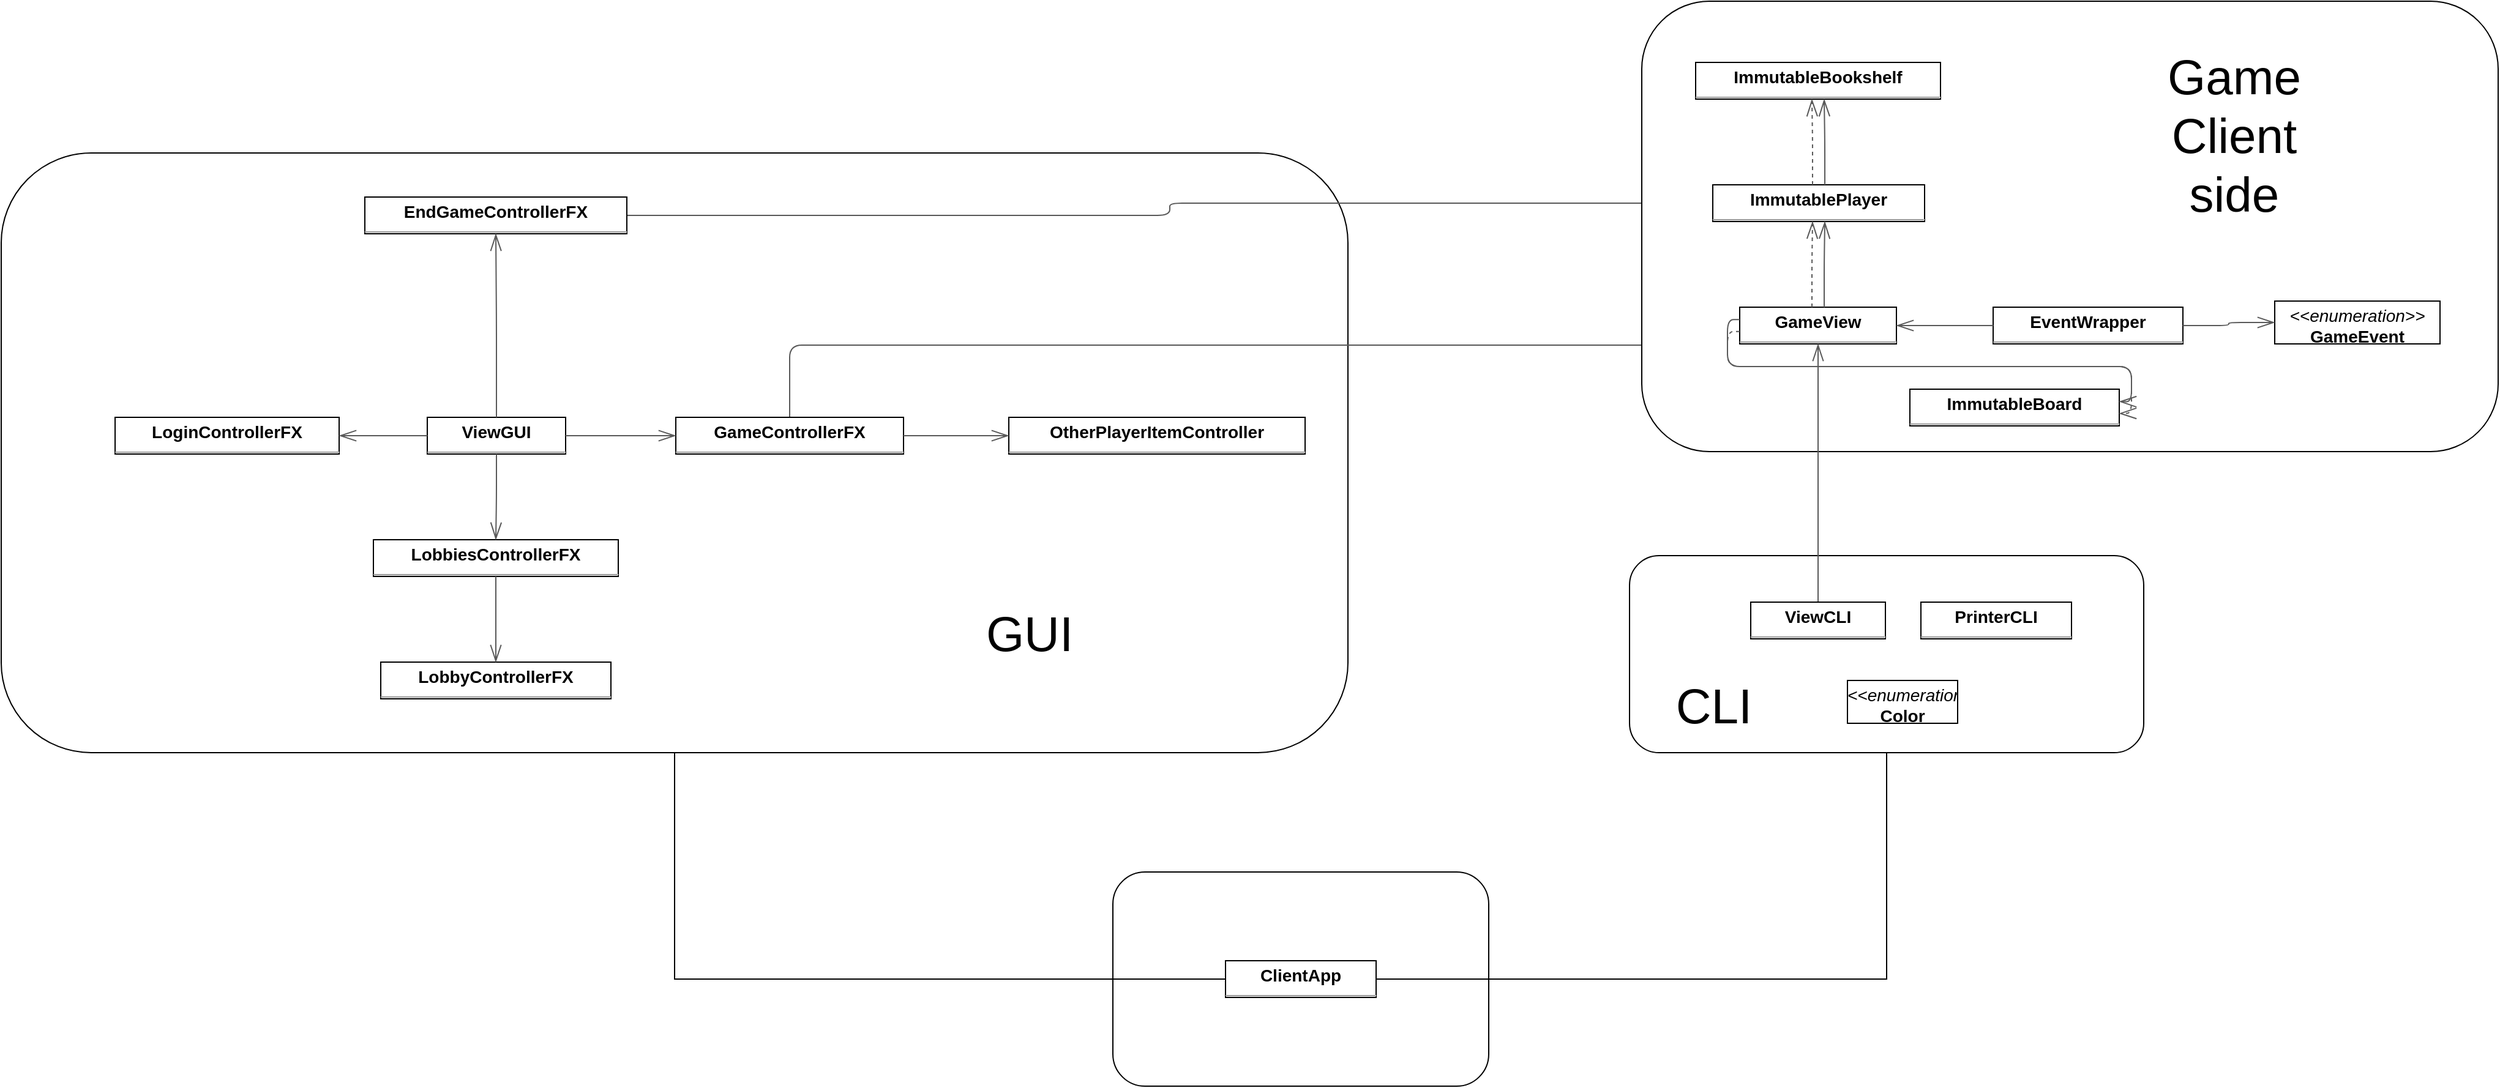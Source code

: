 <mxfile version="20.3.0" type="device"><diagram id="ODkxiYim9BCH5Vkv9fcI" name="Page-1"><mxGraphModel dx="2251" dy="1625" grid="1" gridSize="10" guides="1" tooltips="1" connect="1" arrows="1" fold="1" page="0" pageScale="1" pageWidth="1654" pageHeight="1169" background="none" math="0" shadow="0"><root><mxCell id="0"/><mxCell id="1" parent="0"/><mxCell id="4lUby1Y4CO5WxTeNWBcG-12" value="" style="rounded=1;whiteSpace=wrap;html=1;fontSize=40;" parent="1" vertex="1"><mxGeometry x="638" y="527.5" width="307" height="175" as="geometry"/></mxCell><mxCell id="4lUby1Y4CO5WxTeNWBcG-4" value="" style="rounded=1;whiteSpace=wrap;html=1;" parent="1" vertex="1"><mxGeometry x="-270" y="-60" width="1100" height="490" as="geometry"/></mxCell><mxCell id="4lUby1Y4CO5WxTeNWBcG-7" style="edgeStyle=orthogonalEdgeStyle;rounded=0;orthogonalLoop=1;jettySize=auto;html=1;fontSize=40;endArrow=none;endFill=0;" parent="1" source="node15" target="4lUby1Y4CO5WxTeNWBcG-4" edge="1"><mxGeometry relative="1" as="geometry"><Array as="points"><mxPoint x="280" y="615"/></Array></mxGeometry></mxCell><mxCell id="4lUby1Y4CO5WxTeNWBcG-8" style="edgeStyle=orthogonalEdgeStyle;rounded=0;orthogonalLoop=1;jettySize=auto;html=1;fontSize=40;endArrow=none;endFill=0;" parent="1" source="node15" target="4lUby1Y4CO5WxTeNWBcG-2" edge="1"><mxGeometry relative="1" as="geometry"/></mxCell><mxCell id="node15" value="&lt;p style=&quot;margin:0px;margin-top:4px;text-align:center;&quot;&gt;&lt;b&gt;ClientApp&lt;/b&gt;&lt;/p&gt;&lt;hr size=&quot;1&quot;/&gt;" style="verticalAlign=top;align=left;overflow=fill;fontSize=14;fontFamily=Helvetica;html=1;rounded=0;shadow=0;comic=0;labelBackgroundColor=none;strokeWidth=1;" parent="1" vertex="1"><mxGeometry x="730" y="600" width="123" height="30" as="geometry"/></mxCell><mxCell id="edge10" value="" style="html=1;rounded=1;edgeStyle=orthogonalEdgeStyle;dashed=0;startArrow=diamondThinstartSize=12;endArrow=openThin;endSize=12;strokeColor=#595959;exitX=1.000;exitY=0.500;exitDx=0;exitDy=0;entryX=0.000;entryY=0.500;entryDx=0;entryDy=0;" parent="1" source="node5" target="node12" edge="1"><mxGeometry width="50" height="50" relative="1" as="geometry"><Array as="points"/></mxGeometry></mxCell><mxCell id="edge5" value="" style="html=1;rounded=1;edgeStyle=orthogonalEdgeStyle;dashed=0;startArrow=diamondThinstartSize=12;endArrow=openThin;endSize=12;strokeColor=#595959;exitX=0.500;exitY=0.001;exitDx=0;exitDy=0;entryX=0.000;entryY=0.738;entryDx=0;entryDy=0;" parent="1" source="node3" target="node9" edge="1"><mxGeometry width="50" height="50" relative="1" as="geometry"><Array as="points"><mxPoint x="374" y="97"/></Array></mxGeometry></mxCell><mxCell id="4lUby1Y4CO5WxTeNWBcG-3" value="" style="group" parent="1" vertex="1" connectable="0"><mxGeometry x="1060" y="-134" width="709.5" height="564" as="geometry"/></mxCell><mxCell id="4lUby1Y4CO5WxTeNWBcG-2" value="" style="rounded=1;whiteSpace=wrap;html=1;" parent="4lUby1Y4CO5WxTeNWBcG-3" vertex="1"><mxGeometry y="403" width="420" height="161" as="geometry"/></mxCell><mxCell id="4lUby1Y4CO5WxTeNWBcG-10" value="" style="rounded=1;whiteSpace=wrap;html=1;fontSize=40;" parent="4lUby1Y4CO5WxTeNWBcG-3" vertex="1"><mxGeometry x="10" y="-50" width="699.5" height="368" as="geometry"/></mxCell><mxCell id="node14" value="&lt;p style=&quot;margin:0px;margin-top:4px;text-align:center;&quot;&gt;&lt;b&gt;EventWrapper&lt;/b&gt;&lt;/p&gt;&lt;hr size=&quot;1&quot;/&gt;" style="verticalAlign=top;align=left;overflow=fill;fontSize=14;fontFamily=Helvetica;html=1;rounded=0;shadow=0;comic=0;labelBackgroundColor=none;strokeWidth=1;" parent="4lUby1Y4CO5WxTeNWBcG-3" vertex="1"><mxGeometry x="297" y="200" width="155" height="30" as="geometry"/></mxCell><mxCell id="node13" value="&lt;p style=&quot;margin:0px;margin-top:4px;text-align:center;&quot;&gt;&lt;i&gt;&amp;lt;&amp;lt;enumeration&amp;gt;&amp;gt;&lt;/i&gt;&lt;br/&gt;&lt;b&gt;GameEvent&lt;/b&gt;&lt;/p&gt;&lt;hr size=&quot;1&quot;/&gt;" style="verticalAlign=top;align=left;overflow=fill;fontSize=14;fontFamily=Helvetica;html=1;rounded=0;shadow=0;comic=0;labelBackgroundColor=none;strokeWidth=1;" parent="4lUby1Y4CO5WxTeNWBcG-3" vertex="1"><mxGeometry x="527" y="195" width="135" height="35" as="geometry"/></mxCell><mxCell id="node9" value="&lt;p style=&quot;margin:0px;margin-top:4px;text-align:center;&quot;&gt;&lt;b&gt;GameView&lt;/b&gt;&lt;/p&gt;&lt;hr size=&quot;1&quot;/&gt;" style="verticalAlign=top;align=left;overflow=fill;fontSize=14;fontFamily=Helvetica;html=1;rounded=0;shadow=0;comic=0;labelBackgroundColor=none;strokeWidth=1;" parent="4lUby1Y4CO5WxTeNWBcG-3" vertex="1"><mxGeometry x="90" y="200" width="128" height="30" as="geometry"/></mxCell><mxCell id="node11" value="&lt;p style=&quot;margin:0px;margin-top:4px;text-align:center;&quot;&gt;&lt;b&gt;ImmutableBookshelf&lt;/b&gt;&lt;/p&gt;&lt;hr size=&quot;1&quot;/&gt;" style="verticalAlign=top;align=left;overflow=fill;fontSize=14;fontFamily=Helvetica;html=1;rounded=0;shadow=0;comic=0;labelBackgroundColor=none;strokeWidth=1;" parent="4lUby1Y4CO5WxTeNWBcG-3" vertex="1"><mxGeometry x="54" width="200" height="30" as="geometry"/></mxCell><mxCell id="node12" value="&lt;p style=&quot;margin:0px;margin-top:4px;text-align:center;&quot;&gt;&lt;b&gt;ImmutablePlayer&lt;/b&gt;&lt;/p&gt;&lt;hr size=&quot;1&quot;/&gt;" style="verticalAlign=top;align=left;overflow=fill;fontSize=14;fontFamily=Helvetica;html=1;rounded=0;shadow=0;comic=0;labelBackgroundColor=none;strokeWidth=1;" parent="4lUby1Y4CO5WxTeNWBcG-3" vertex="1"><mxGeometry x="68" y="100" width="173" height="30" as="geometry"/></mxCell><mxCell id="edge14" value="" style="html=1;rounded=1;edgeStyle=orthogonalEdgeStyle;dashed=0;startArrow=diamondThinstartSize=12;endArrow=openThin;endSize=12;strokeColor=#595959;exitX=1.000;exitY=0.500;exitDx=0;exitDy=0;entryX=0.000;entryY=0.500;entryDx=0;entryDy=0;" parent="4lUby1Y4CO5WxTeNWBcG-3" source="node14" target="node13" edge="1"><mxGeometry width="50" height="50" relative="1" as="geometry"><Array as="points"/></mxGeometry></mxCell><mxCell id="edge13" value="" style="html=1;rounded=1;edgeStyle=orthogonalEdgeStyle;dashed=0;startArrow=diamondThinstartSize=12;endArrow=openThin;endSize=12;strokeColor=#595959;exitX=0.000;exitY=0.500;exitDx=0;exitDy=0;entryX=1.000;entryY=0.500;entryDx=0;entryDy=0;" parent="4lUby1Y4CO5WxTeNWBcG-3" source="node14" target="node9" edge="1"><mxGeometry width="50" height="50" relative="1" as="geometry"><Array as="points"/></mxGeometry></mxCell><mxCell id="edge8" value="" style="html=1;rounded=1;edgeStyle=orthogonalEdgeStyle;dashed=1;startArrow=none;endArrow=openThin;endSize=12;strokeColor=#595959;exitX=0.461;exitY=0.001;exitDx=0;exitDy=0;entryX=0.471;entryY=0.999;entryDx=0;entryDy=0;" parent="4lUby1Y4CO5WxTeNWBcG-3" source="node9" target="node12" edge="1"><mxGeometry width="50" height="50" relative="1" as="geometry"><Array as="points"/></mxGeometry></mxCell><mxCell id="edge9" value="" style="html=1;rounded=1;edgeStyle=orthogonalEdgeStyle;dashed=0;startArrow=diamondThinstartSize=12;endArrow=openThin;endSize=12;strokeColor=#595959;exitX=0.539;exitY=0.001;exitDx=0;exitDy=0;entryX=0.529;entryY=1.001;entryDx=0;entryDy=0;" parent="4lUby1Y4CO5WxTeNWBcG-3" source="node9" target="node12" edge="1"><mxGeometry width="50" height="50" relative="1" as="geometry"><Array as="points"/></mxGeometry></mxCell><mxCell id="edge11" value="" style="html=1;rounded=1;edgeStyle=orthogonalEdgeStyle;dashed=1;startArrow=none;endArrow=openThin;endSize=12;strokeColor=#595959;exitX=0.471;exitY=0.001;exitDx=0;exitDy=0;entryX=0.475;entryY=0.999;entryDx=0;entryDy=0;" parent="4lUby1Y4CO5WxTeNWBcG-3" source="node12" target="node11" edge="1"><mxGeometry width="50" height="50" relative="1" as="geometry"><Array as="points"/></mxGeometry></mxCell><mxCell id="edge12" value="" style="html=1;rounded=1;edgeStyle=orthogonalEdgeStyle;dashed=0;startArrow=diamondThinstartSize=12;endArrow=openThin;endSize=12;strokeColor=#595959;exitX=0.529;exitY=0.001;exitDx=0;exitDy=0;entryX=0.525;entryY=1.001;entryDx=0;entryDy=0;" parent="4lUby1Y4CO5WxTeNWBcG-3" source="node12" target="node11" edge="1"><mxGeometry width="50" height="50" relative="1" as="geometry"><Array as="points"/></mxGeometry></mxCell><mxCell id="edge4" value="" style="html=1;rounded=1;edgeStyle=orthogonalEdgeStyle;dashed=0;startArrow=diamondThinstartSize=12;endArrow=openThin;endSize=12;strokeColor=#595959;exitX=0.500;exitY=0.001;exitDx=0;exitDy=0;entryX=0.500;entryY=1.001;entryDx=0;entryDy=0;" parent="4lUby1Y4CO5WxTeNWBcG-3" source="node6" target="node9" edge="1"><mxGeometry width="50" height="50" relative="1" as="geometry"><Array as="points"/></mxGeometry></mxCell><mxCell id="node7" value="&lt;p style=&quot;margin:0px;margin-top:4px;text-align:center;&quot;&gt;&lt;i&gt;&amp;lt;&amp;lt;enumeration&amp;gt;&amp;gt;&lt;/i&gt;&lt;br/&gt;&lt;b&gt;Color&lt;/b&gt;&lt;/p&gt;&lt;hr size=&quot;1&quot;/&gt;" style="verticalAlign=top;align=left;overflow=fill;fontSize=14;fontFamily=Helvetica;html=1;rounded=0;shadow=0;comic=0;labelBackgroundColor=none;strokeWidth=1;" parent="4lUby1Y4CO5WxTeNWBcG-3" vertex="1"><mxGeometry x="178" y="505" width="90" height="35" as="geometry"/></mxCell><mxCell id="node6" value="&lt;p style=&quot;margin:0px;margin-top:4px;text-align:center;&quot;&gt;&lt;b&gt;ViewCLI&lt;/b&gt;&lt;/p&gt;&lt;hr size=&quot;1&quot;/&gt;" style="verticalAlign=top;align=left;overflow=fill;fontSize=14;fontFamily=Helvetica;html=1;rounded=0;shadow=0;comic=0;labelBackgroundColor=none;strokeWidth=1;" parent="4lUby1Y4CO5WxTeNWBcG-3" vertex="1"><mxGeometry x="99" y="441" width="110" height="30" as="geometry"/></mxCell><mxCell id="node8" value="&lt;p style=&quot;margin:0px;margin-top:4px;text-align:center;&quot;&gt;&lt;b&gt;PrinterCLI&lt;/b&gt;&lt;/p&gt;&lt;hr size=&quot;1&quot;/&gt;" style="verticalAlign=top;align=left;overflow=fill;fontSize=14;fontFamily=Helvetica;html=1;rounded=0;shadow=0;comic=0;labelBackgroundColor=none;strokeWidth=1;" parent="4lUby1Y4CO5WxTeNWBcG-3" vertex="1"><mxGeometry x="238" y="441" width="123" height="30" as="geometry"/></mxCell><mxCell id="4lUby1Y4CO5WxTeNWBcG-6" value="CLI" style="text;html=1;strokeColor=none;fillColor=none;align=center;verticalAlign=middle;whiteSpace=wrap;rounded=0;fontSize=40;" parent="4lUby1Y4CO5WxTeNWBcG-3" vertex="1"><mxGeometry x="39" y="510" width="60" height="30" as="geometry"/></mxCell><mxCell id="4lUby1Y4CO5WxTeNWBcG-13" value="&lt;font style=&quot;font-size: 40px;&quot;&gt;Game &lt;br&gt;Client side&lt;/font&gt;" style="text;html=1;strokeColor=none;fillColor=none;align=center;verticalAlign=middle;whiteSpace=wrap;rounded=0;fontSize=40;" parent="4lUby1Y4CO5WxTeNWBcG-3" vertex="1"><mxGeometry x="400" y="44" width="188" height="30" as="geometry"/></mxCell><mxCell id="node10" value="&lt;p style=&quot;margin:0px;margin-top:4px;text-align:center;&quot;&gt;&lt;b&gt;ImmutableBoard&lt;/b&gt;&lt;/p&gt;&lt;hr size=&quot;1&quot;/&gt;" style="verticalAlign=top;align=left;overflow=fill;fontSize=14;fontFamily=Helvetica;html=1;rounded=0;shadow=0;comic=0;labelBackgroundColor=none;strokeWidth=1;" parent="4lUby1Y4CO5WxTeNWBcG-3" vertex="1"><mxGeometry x="229" y="267" width="171" height="30" as="geometry"/></mxCell><mxCell id="edge6" value="" style="html=1;rounded=1;edgeStyle=orthogonalEdgeStyle;dashed=1;startArrow=none;endArrow=openThin;endSize=12;strokeColor=#595959;exitX=0.000;exitY=0.661;exitDx=0;exitDy=0;entryX=1.000;entryY=0.661;entryDx=0;entryDy=0;" parent="4lUby1Y4CO5WxTeNWBcG-3" source="node9" target="node10" edge="1"><mxGeometry width="50" height="50" relative="1" as="geometry"><Array as="points"/></mxGeometry></mxCell><mxCell id="edge7" value="" style="html=1;rounded=1;edgeStyle=orthogonalEdgeStyle;dashed=0;startArrow=diamondThinstartSize=12;endArrow=openThin;endSize=12;strokeColor=#595959;exitX=0.000;exitY=0.339;exitDx=0;exitDy=0;entryX=1.000;entryY=0.339;entryDx=0;entryDy=0;" parent="4lUby1Y4CO5WxTeNWBcG-3" source="node9" target="node10" edge="1"><mxGeometry width="50" height="50" relative="1" as="geometry"><Array as="points"/></mxGeometry></mxCell><mxCell id="node5" value="&lt;p style=&quot;margin:0px;margin-top:4px;text-align:center;&quot;&gt;&lt;b&gt;EndGameControllerFX&lt;/b&gt;&lt;/p&gt;&lt;hr size=&quot;1&quot;/&gt;" style="verticalAlign=top;align=left;overflow=fill;fontSize=14;fontFamily=Helvetica;html=1;rounded=0;shadow=0;comic=0;labelBackgroundColor=none;strokeWidth=1;" parent="1" vertex="1"><mxGeometry x="27" y="-24" width="214" height="30" as="geometry"/></mxCell><mxCell id="node3" value="&lt;p style=&quot;margin:0px;margin-top:4px;text-align:center;&quot;&gt;&lt;b&gt;GameControllerFX&lt;/b&gt;&lt;/p&gt;&lt;hr size=&quot;1&quot;/&gt;" style="verticalAlign=top;align=left;overflow=fill;fontSize=14;fontFamily=Helvetica;html=1;rounded=0;shadow=0;comic=0;labelBackgroundColor=none;strokeWidth=1;" parent="1" vertex="1"><mxGeometry x="281" y="156" width="186" height="30" as="geometry"/></mxCell><mxCell id="node16" value="&lt;p style=&quot;margin:0px;margin-top:4px;text-align:center;&quot;&gt;&lt;b&gt;LobbiesControllerFX&lt;/b&gt;&lt;/p&gt;&lt;hr size=&quot;1&quot;/&gt;" style="verticalAlign=top;align=left;overflow=fill;fontSize=14;fontFamily=Helvetica;html=1;rounded=0;shadow=0;comic=0;labelBackgroundColor=none;strokeWidth=1;" parent="1" vertex="1"><mxGeometry x="34" y="256" width="200" height="30" as="geometry"/></mxCell><mxCell id="node1" value="&lt;p style=&quot;margin:0px;margin-top:4px;text-align:center;&quot;&gt;&lt;b&gt;LobbyControllerFX&lt;/b&gt;&lt;/p&gt;&lt;hr size=&quot;1&quot;/&gt;" style="verticalAlign=top;align=left;overflow=fill;fontSize=14;fontFamily=Helvetica;html=1;rounded=0;shadow=0;comic=0;labelBackgroundColor=none;strokeWidth=1;" parent="1" vertex="1"><mxGeometry x="40" y="356" width="188" height="30" as="geometry"/></mxCell><mxCell id="node4" value="&lt;p style=&quot;margin:0px;margin-top:4px;text-align:center;&quot;&gt;&lt;b&gt;LoginControllerFX&lt;/b&gt;&lt;/p&gt;&lt;hr size=&quot;1&quot;/&gt;" style="verticalAlign=top;align=left;overflow=fill;fontSize=14;fontFamily=Helvetica;html=1;rounded=0;shadow=0;comic=0;labelBackgroundColor=none;strokeWidth=1;" parent="1" vertex="1"><mxGeometry x="-177" y="156" width="183" height="30" as="geometry"/></mxCell><mxCell id="node0" value="&lt;p style=&quot;margin:0px;margin-top:4px;text-align:center;&quot;&gt;&lt;b&gt;OtherPlayerItemController&lt;/b&gt;&lt;/p&gt;&lt;hr size=&quot;1&quot;/&gt;" style="verticalAlign=top;align=left;overflow=fill;fontSize=14;fontFamily=Helvetica;html=1;rounded=0;shadow=0;comic=0;labelBackgroundColor=none;strokeWidth=1;" parent="1" vertex="1"><mxGeometry x="553" y="156" width="242" height="30" as="geometry"/></mxCell><mxCell id="node2" value="&lt;p style=&quot;margin:0px;margin-top:4px;text-align:center;&quot;&gt;&lt;b&gt;ViewGUI&lt;/b&gt;&lt;/p&gt;&lt;hr size=&quot;1&quot;/&gt;" style="verticalAlign=top;align=left;overflow=fill;fontSize=14;fontFamily=Helvetica;html=1;rounded=0;shadow=0;comic=0;labelBackgroundColor=none;strokeWidth=1;" parent="1" vertex="1"><mxGeometry x="78" y="156" width="113" height="30" as="geometry"/></mxCell><mxCell id="edge2" value="" style="html=1;rounded=1;edgeStyle=orthogonalEdgeStyle;dashed=0;startArrow=diamondThinstartSize=12;endArrow=openThin;endSize=12;strokeColor=#595959;exitX=1.000;exitY=0.500;exitDx=0;exitDy=0;entryX=0.000;entryY=0.500;entryDx=0;entryDy=0;" parent="1" source="node3" target="node0" edge="1"><mxGeometry width="50" height="50" relative="1" as="geometry"><Array as="points"/></mxGeometry></mxCell><mxCell id="edge16" value="" style="html=1;rounded=1;edgeStyle=orthogonalEdgeStyle;dashed=0;startArrow=diamondThinstartSize=12;endArrow=openThin;endSize=12;strokeColor=#595959;exitX=0.500;exitY=1.001;exitDx=0;exitDy=0;entryX=0.500;entryY=0.001;entryDx=0;entryDy=0;" parent="1" source="node16" target="node1" edge="1"><mxGeometry width="50" height="50" relative="1" as="geometry"><Array as="points"/></mxGeometry></mxCell><mxCell id="edge0" value="" style="html=1;rounded=1;edgeStyle=orthogonalEdgeStyle;dashed=0;startArrow=diamondThinstartSize=12;endArrow=openThin;endSize=12;strokeColor=#595959;exitX=0.500;exitY=0.001;exitDx=0;exitDy=0;entryX=0.500;entryY=1.001;entryDx=0;entryDy=0;" parent="1" source="node2" target="node5" edge="1"><mxGeometry width="50" height="50" relative="1" as="geometry"><Array as="points"/></mxGeometry></mxCell><mxCell id="edge1" value="" style="html=1;rounded=1;edgeStyle=orthogonalEdgeStyle;dashed=0;startArrow=diamondThinstartSize=12;endArrow=openThin;endSize=12;strokeColor=#595959;exitX=1.000;exitY=0.500;exitDx=0;exitDy=0;entryX=0.000;entryY=0.500;entryDx=0;entryDy=0;" parent="1" source="node2" target="node3" edge="1"><mxGeometry width="50" height="50" relative="1" as="geometry"><Array as="points"/></mxGeometry></mxCell><mxCell id="edge15" value="" style="html=1;rounded=1;edgeStyle=orthogonalEdgeStyle;dashed=0;startArrow=diamondThinstartSize=12;endArrow=openThin;endSize=12;strokeColor=#595959;exitX=0.500;exitY=1.001;exitDx=0;exitDy=0;entryX=0.500;entryY=0.001;entryDx=0;entryDy=0;" parent="1" source="node2" target="node16" edge="1"><mxGeometry width="50" height="50" relative="1" as="geometry"><Array as="points"/></mxGeometry></mxCell><mxCell id="edge3" value="" style="html=1;rounded=1;edgeStyle=orthogonalEdgeStyle;dashed=0;startArrow=diamondThinstartSize=12;endArrow=openThin;endSize=12;strokeColor=#595959;exitX=0.000;exitY=0.500;exitDx=0;exitDy=0;entryX=1.000;entryY=0.500;entryDx=0;entryDy=0;" parent="1" source="node2" target="node4" edge="1"><mxGeometry width="50" height="50" relative="1" as="geometry"><Array as="points"/></mxGeometry></mxCell><mxCell id="4lUby1Y4CO5WxTeNWBcG-5" value="GUI" style="text;html=1;strokeColor=none;fillColor=none;align=center;verticalAlign=middle;whiteSpace=wrap;rounded=0;fontSize=40;" parent="1" vertex="1"><mxGeometry x="540" y="317" width="60" height="30" as="geometry"/></mxCell></root></mxGraphModel></diagram></mxfile>